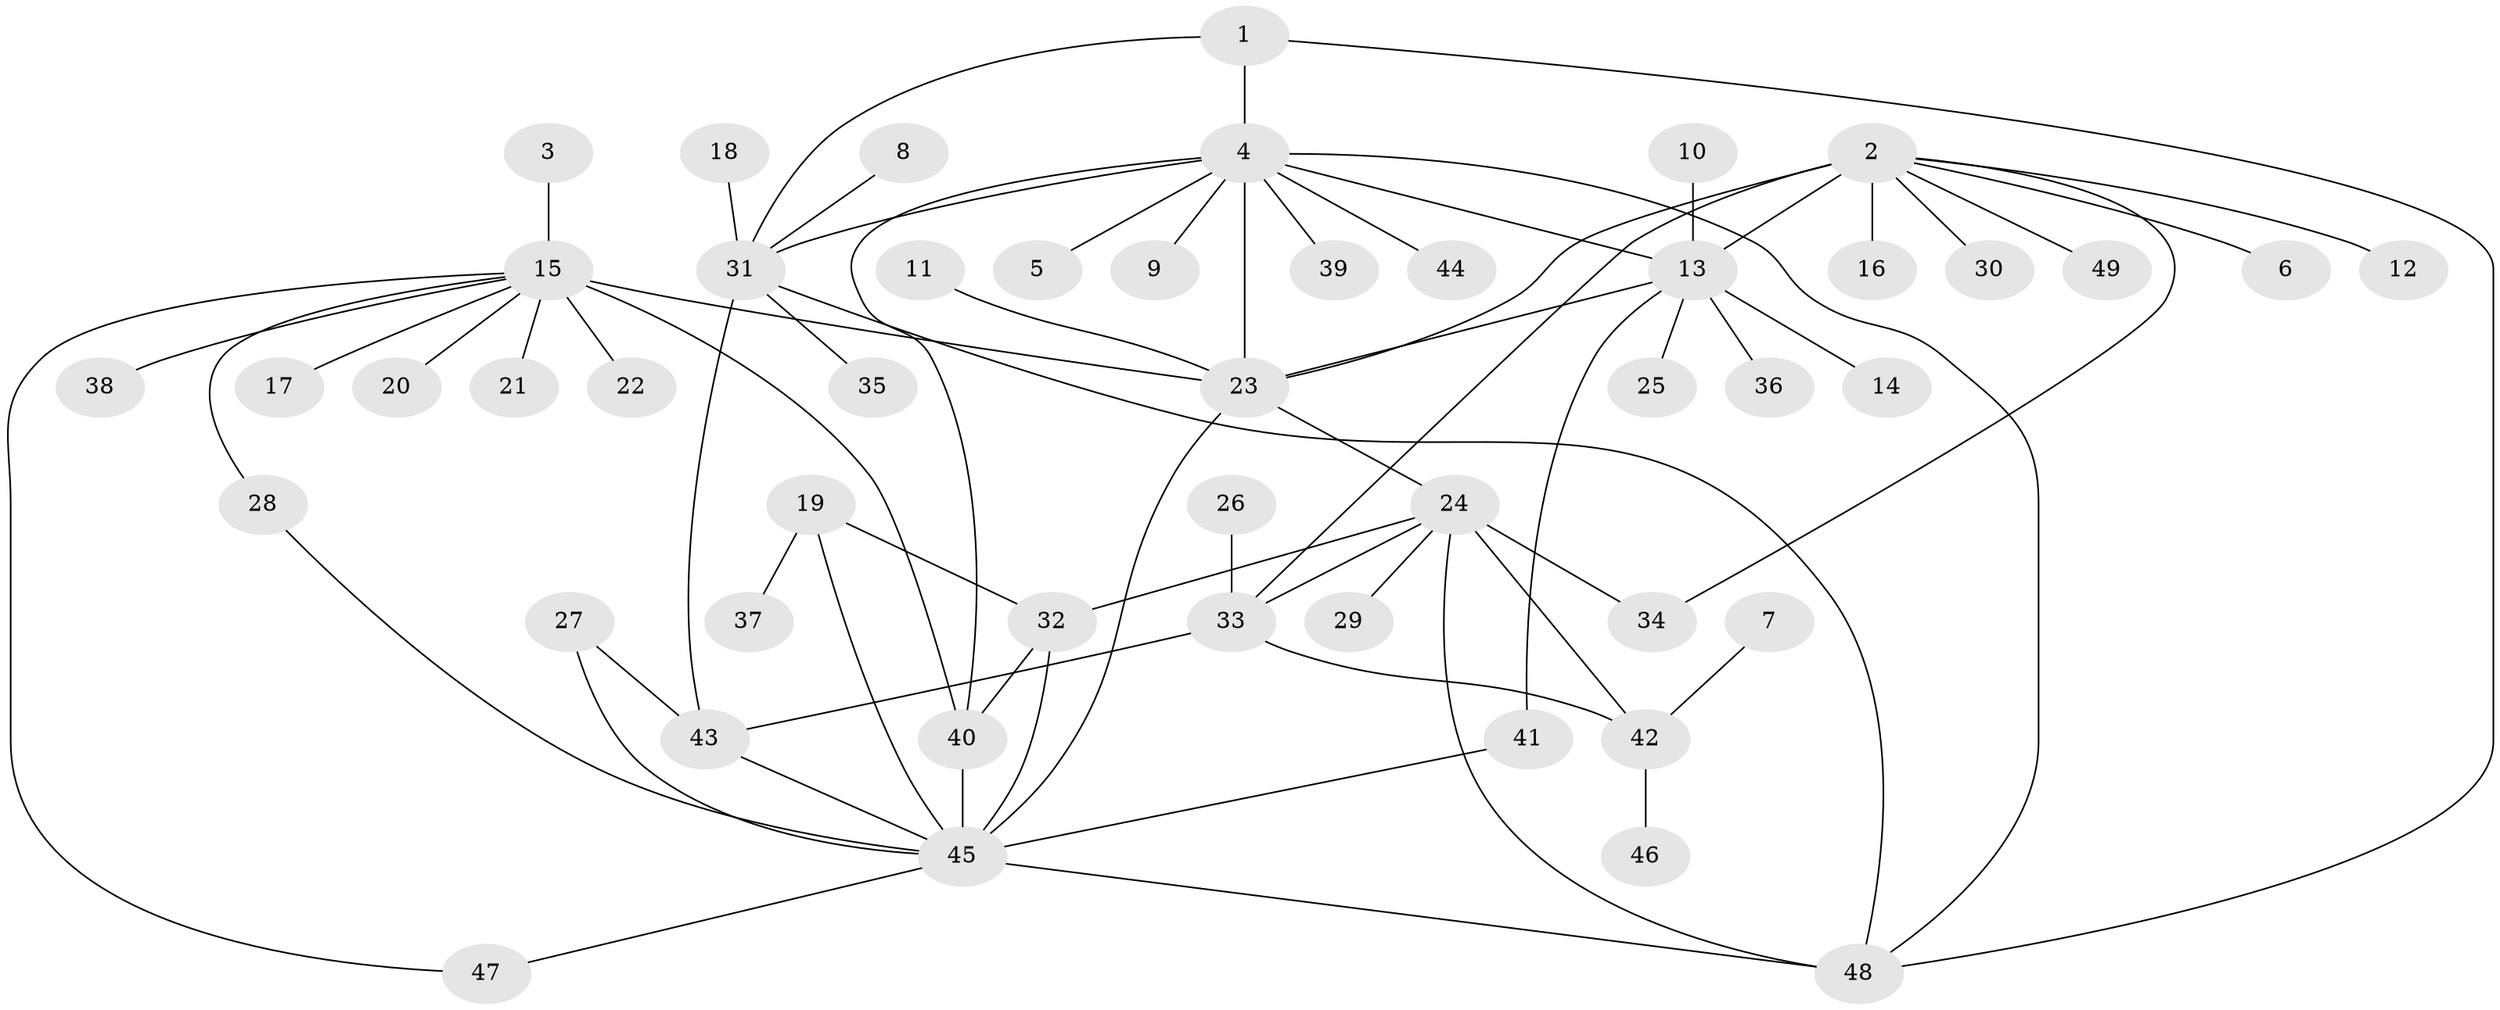 // original degree distribution, {11: 0.010638297872340425, 6: 0.031914893617021274, 7: 0.06382978723404255, 5: 0.031914893617021274, 8: 0.031914893617021274, 9: 0.031914893617021274, 3: 0.05319148936170213, 12: 0.010638297872340425, 1: 0.5957446808510638, 2: 0.1276595744680851, 4: 0.010638297872340425}
// Generated by graph-tools (version 1.1) at 2025/02/03/09/25 03:02:49]
// undirected, 49 vertices, 69 edges
graph export_dot {
graph [start="1"]
  node [color=gray90,style=filled];
  1;
  2;
  3;
  4;
  5;
  6;
  7;
  8;
  9;
  10;
  11;
  12;
  13;
  14;
  15;
  16;
  17;
  18;
  19;
  20;
  21;
  22;
  23;
  24;
  25;
  26;
  27;
  28;
  29;
  30;
  31;
  32;
  33;
  34;
  35;
  36;
  37;
  38;
  39;
  40;
  41;
  42;
  43;
  44;
  45;
  46;
  47;
  48;
  49;
  1 -- 4 [weight=1.0];
  1 -- 31 [weight=1.0];
  1 -- 48 [weight=1.0];
  2 -- 6 [weight=1.0];
  2 -- 12 [weight=1.0];
  2 -- 13 [weight=2.0];
  2 -- 16 [weight=1.0];
  2 -- 23 [weight=2.0];
  2 -- 30 [weight=1.0];
  2 -- 33 [weight=1.0];
  2 -- 34 [weight=1.0];
  2 -- 49 [weight=1.0];
  3 -- 15 [weight=1.0];
  4 -- 5 [weight=1.0];
  4 -- 9 [weight=1.0];
  4 -- 13 [weight=1.0];
  4 -- 23 [weight=1.0];
  4 -- 31 [weight=1.0];
  4 -- 39 [weight=1.0];
  4 -- 40 [weight=1.0];
  4 -- 44 [weight=1.0];
  4 -- 48 [weight=1.0];
  7 -- 42 [weight=1.0];
  8 -- 31 [weight=1.0];
  10 -- 13 [weight=1.0];
  11 -- 23 [weight=1.0];
  13 -- 14 [weight=1.0];
  13 -- 23 [weight=1.0];
  13 -- 25 [weight=1.0];
  13 -- 36 [weight=1.0];
  13 -- 41 [weight=1.0];
  15 -- 17 [weight=1.0];
  15 -- 20 [weight=1.0];
  15 -- 21 [weight=1.0];
  15 -- 22 [weight=1.0];
  15 -- 23 [weight=4.0];
  15 -- 28 [weight=1.0];
  15 -- 38 [weight=1.0];
  15 -- 40 [weight=1.0];
  15 -- 47 [weight=1.0];
  18 -- 31 [weight=1.0];
  19 -- 32 [weight=1.0];
  19 -- 37 [weight=1.0];
  19 -- 45 [weight=2.0];
  23 -- 24 [weight=1.0];
  23 -- 45 [weight=2.0];
  24 -- 29 [weight=1.0];
  24 -- 32 [weight=1.0];
  24 -- 33 [weight=2.0];
  24 -- 34 [weight=1.0];
  24 -- 42 [weight=2.0];
  24 -- 48 [weight=1.0];
  26 -- 33 [weight=1.0];
  27 -- 43 [weight=1.0];
  27 -- 45 [weight=1.0];
  28 -- 45 [weight=1.0];
  31 -- 35 [weight=1.0];
  31 -- 43 [weight=1.0];
  31 -- 48 [weight=1.0];
  32 -- 40 [weight=1.0];
  32 -- 45 [weight=2.0];
  33 -- 42 [weight=1.0];
  33 -- 43 [weight=1.0];
  40 -- 45 [weight=1.0];
  41 -- 45 [weight=1.0];
  42 -- 46 [weight=1.0];
  43 -- 45 [weight=1.0];
  45 -- 47 [weight=1.0];
  45 -- 48 [weight=1.0];
}
